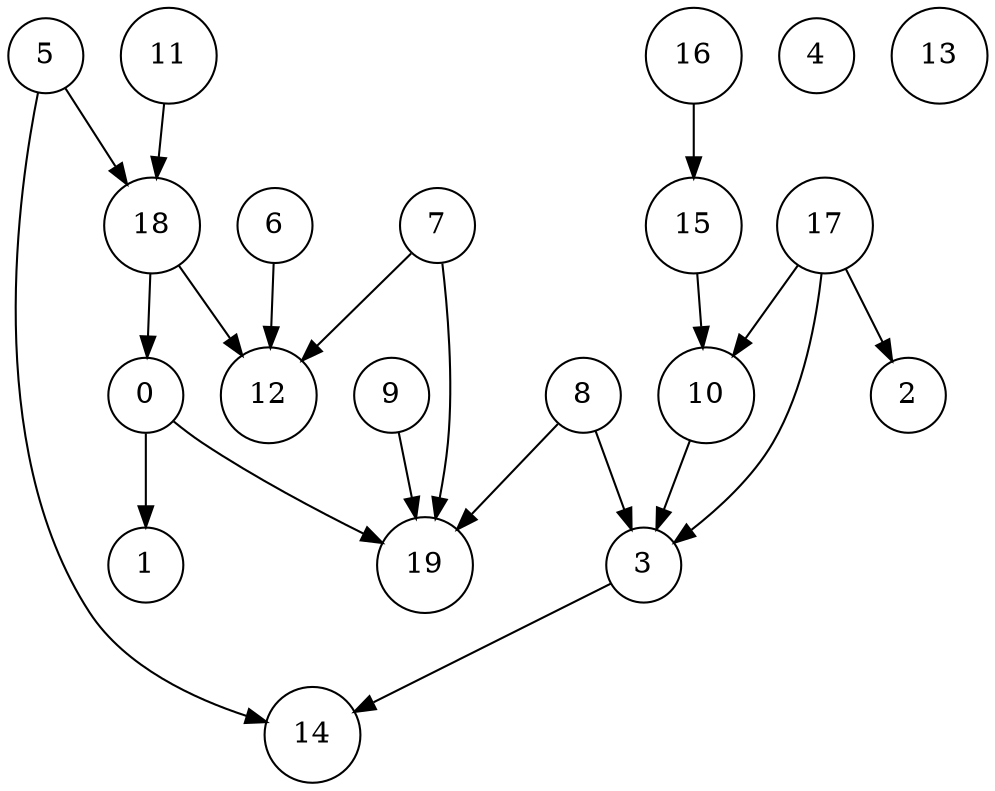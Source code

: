 digraph finite_state_machine {
	node [shape=circle]
	0
	1
	2
	3
	4
	5
	6
	7
	8
	9
	10
	11
	12
	13
	14
	15
	16
	17
	18
	19
	{
		rank=same
	}
	node [shape=circle]
	0
	1
	2
	3
	4
	5
	6
	7
	8
	9
	10
	11
	12
	13
	14
	15
	16
	17
	18
	19
	node [shape=circle]
	17 -> 10
	15 -> 10
	6 -> 12
	3 -> 14
	5 -> 14
	17 -> 2
	0 -> 19
	17 -> 3
	10 -> 3
	8 -> 3
	18 -> 0
	8 -> 19
	16 -> 15
	0 -> 1
	7 -> 12
	7 -> 19
	18 -> 12
	11 -> 18
	5 -> 18
	9 -> 19
}
